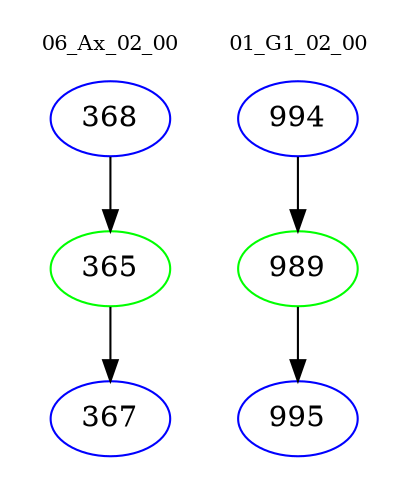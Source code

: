 digraph{
subgraph cluster_0 {
color = white
label = "06_Ax_02_00";
fontsize=10;
T0_368 [label="368", color="blue"]
T0_368 -> T0_365 [color="black"]
T0_365 [label="365", color="green"]
T0_365 -> T0_367 [color="black"]
T0_367 [label="367", color="blue"]
}
subgraph cluster_1 {
color = white
label = "01_G1_02_00";
fontsize=10;
T1_994 [label="994", color="blue"]
T1_994 -> T1_989 [color="black"]
T1_989 [label="989", color="green"]
T1_989 -> T1_995 [color="black"]
T1_995 [label="995", color="blue"]
}
}
